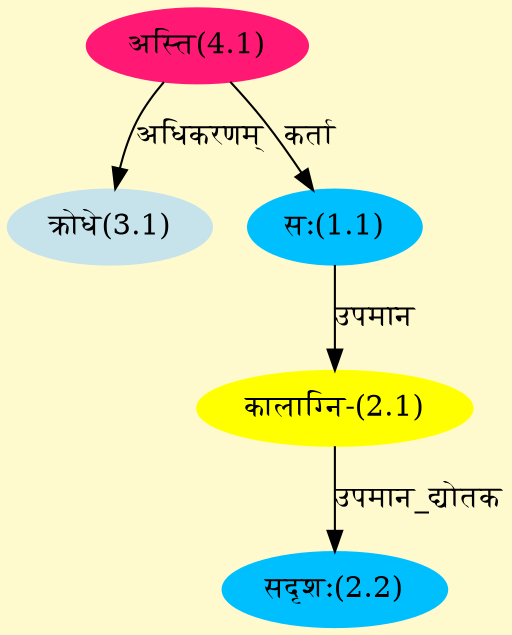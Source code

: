digraph G{
rankdir=BT;
 compound=true;
 bgcolor="lemonchiffon1";
Node1_1 [style=filled, color="#00BFFF" label = "सः(1.1)"]
Node4_1 [style=filled, color="#FF1975" label = "अस्ति(4.1)"]
Node2_1 [style=filled, color="#FFFF00" label = "कालाग्नि-(2.1)"]
Node2_2 [style=filled, color="#00BFFF" label = "सदृशः(2.2)"]
Node3_1 [style=filled, color="#C6E2EB" label = "क्रोधे(3.1)"]
/* Start of Relations section */

Node1_1 -> Node4_1 [  label="कर्ता"  dir="back" ]
Node2_2 -> Node2_1 [  label="उपमान_द्योतक"  dir="back" ]
Node2_1 -> Node1_1 [  label="उपमान"  dir="back" ]
Node3_1 -> Node4_1 [  label="अधिकरणम्"  dir="back" ]
}
